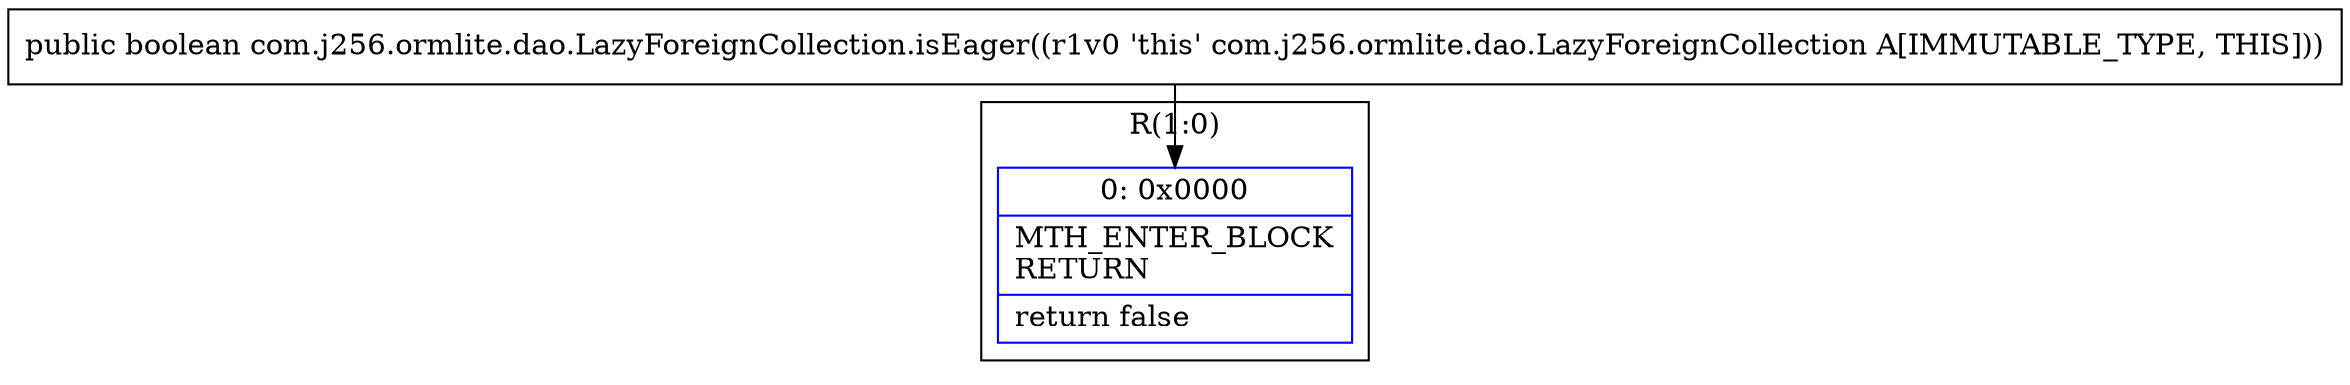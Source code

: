 digraph "CFG forcom.j256.ormlite.dao.LazyForeignCollection.isEager()Z" {
subgraph cluster_Region_1015967962 {
label = "R(1:0)";
node [shape=record,color=blue];
Node_0 [shape=record,label="{0\:\ 0x0000|MTH_ENTER_BLOCK\lRETURN\l|return false\l}"];
}
MethodNode[shape=record,label="{public boolean com.j256.ormlite.dao.LazyForeignCollection.isEager((r1v0 'this' com.j256.ormlite.dao.LazyForeignCollection A[IMMUTABLE_TYPE, THIS])) }"];
MethodNode -> Node_0;
}

